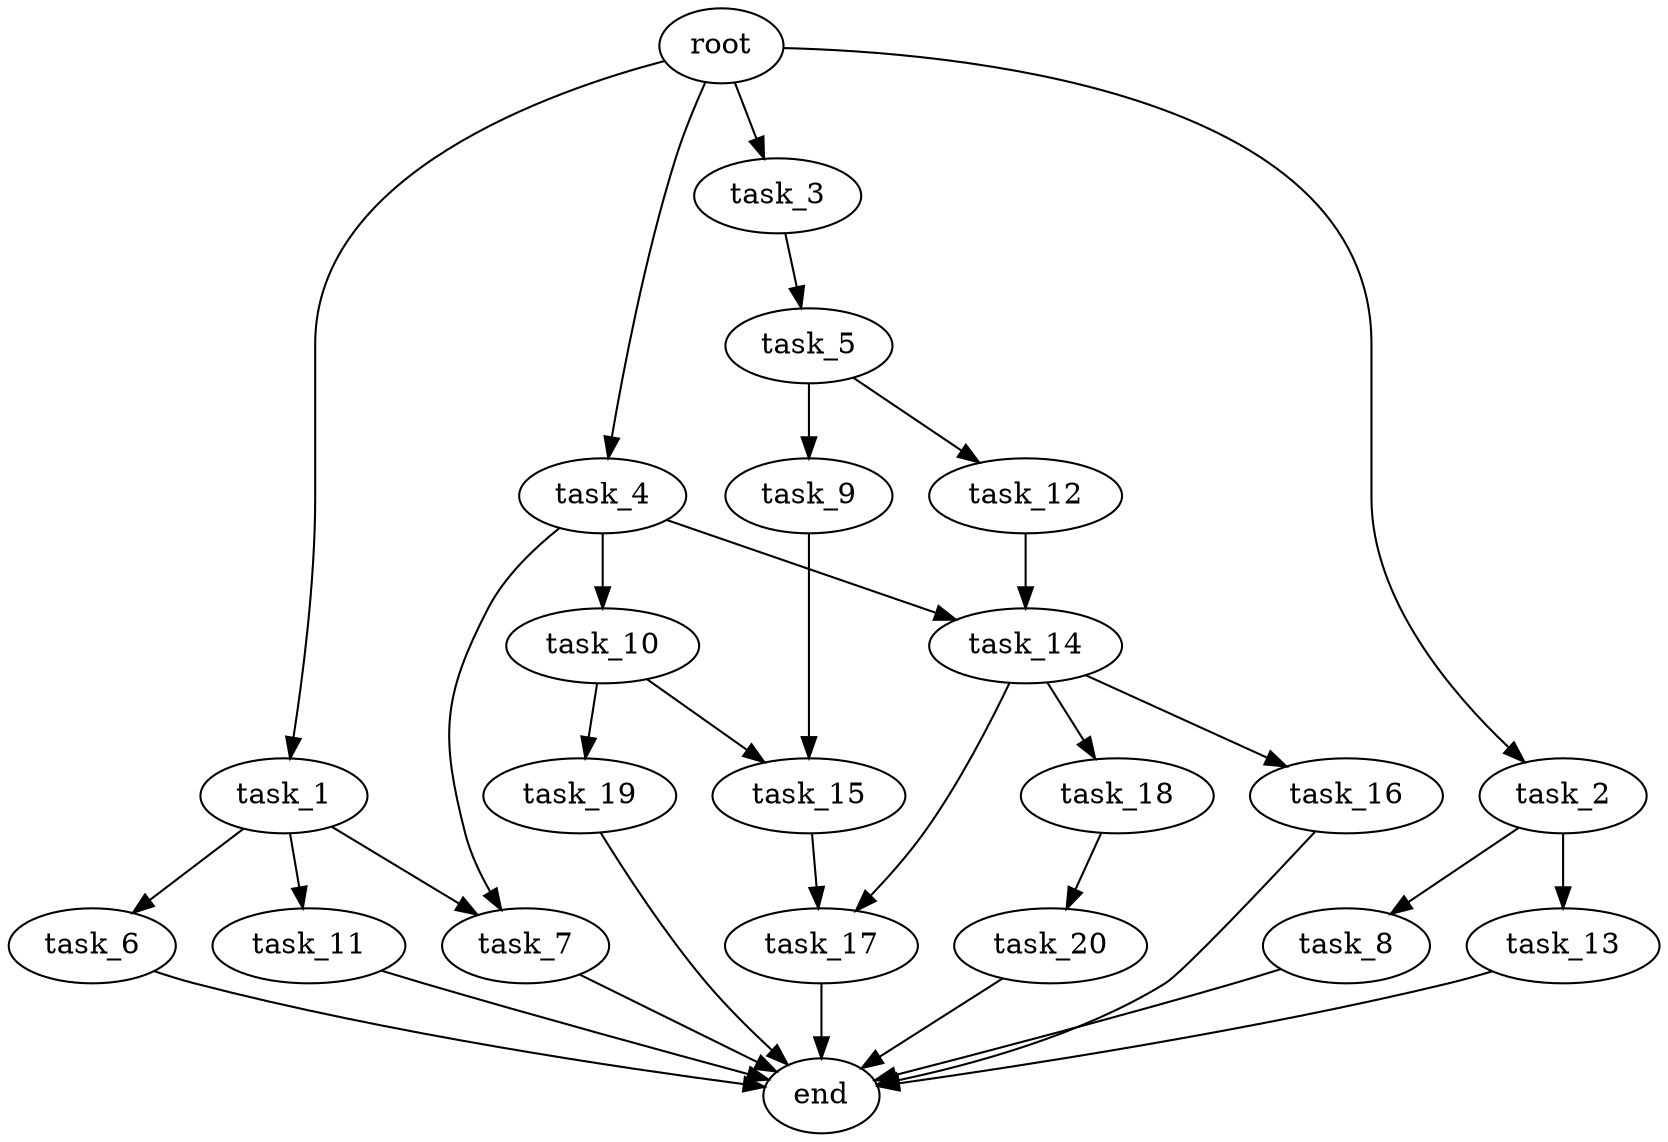 digraph G {
  root [size="0.000000e+00"];
  task_1 [size="3.943289e+09"];
  task_2 [size="3.181955e+09"];
  task_3 [size="3.828513e+09"];
  task_4 [size="3.816269e+09"];
  task_5 [size="5.451643e+09"];
  task_6 [size="6.625213e+09"];
  task_7 [size="4.749239e+09"];
  task_8 [size="1.883080e+09"];
  task_9 [size="3.846566e+09"];
  task_10 [size="9.244896e+09"];
  task_11 [size="8.399787e+09"];
  task_12 [size="1.543519e+09"];
  task_13 [size="9.974563e+09"];
  task_14 [size="6.700991e+09"];
  task_15 [size="1.343640e+09"];
  task_16 [size="7.183882e+08"];
  task_17 [size="1.580623e+08"];
  task_18 [size="7.213671e+09"];
  task_19 [size="4.867527e+09"];
  task_20 [size="4.367914e+09"];
  end [size="0.000000e+00"];

  root -> task_1 [size="1.000000e-12"];
  root -> task_2 [size="1.000000e-12"];
  root -> task_3 [size="1.000000e-12"];
  root -> task_4 [size="1.000000e-12"];
  task_1 -> task_6 [size="6.625213e+08"];
  task_1 -> task_7 [size="2.374620e+08"];
  task_1 -> task_11 [size="8.399787e+08"];
  task_2 -> task_8 [size="1.883080e+08"];
  task_2 -> task_13 [size="9.974563e+08"];
  task_3 -> task_5 [size="5.451643e+08"];
  task_4 -> task_7 [size="2.374620e+08"];
  task_4 -> task_10 [size="9.244896e+08"];
  task_4 -> task_14 [size="3.350495e+08"];
  task_5 -> task_9 [size="3.846566e+08"];
  task_5 -> task_12 [size="1.543519e+08"];
  task_6 -> end [size="1.000000e-12"];
  task_7 -> end [size="1.000000e-12"];
  task_8 -> end [size="1.000000e-12"];
  task_9 -> task_15 [size="6.718201e+07"];
  task_10 -> task_15 [size="6.718201e+07"];
  task_10 -> task_19 [size="4.867527e+08"];
  task_11 -> end [size="1.000000e-12"];
  task_12 -> task_14 [size="3.350495e+08"];
  task_13 -> end [size="1.000000e-12"];
  task_14 -> task_16 [size="7.183882e+07"];
  task_14 -> task_17 [size="7.903114e+06"];
  task_14 -> task_18 [size="7.213671e+08"];
  task_15 -> task_17 [size="7.903114e+06"];
  task_16 -> end [size="1.000000e-12"];
  task_17 -> end [size="1.000000e-12"];
  task_18 -> task_20 [size="4.367914e+08"];
  task_19 -> end [size="1.000000e-12"];
  task_20 -> end [size="1.000000e-12"];
}
